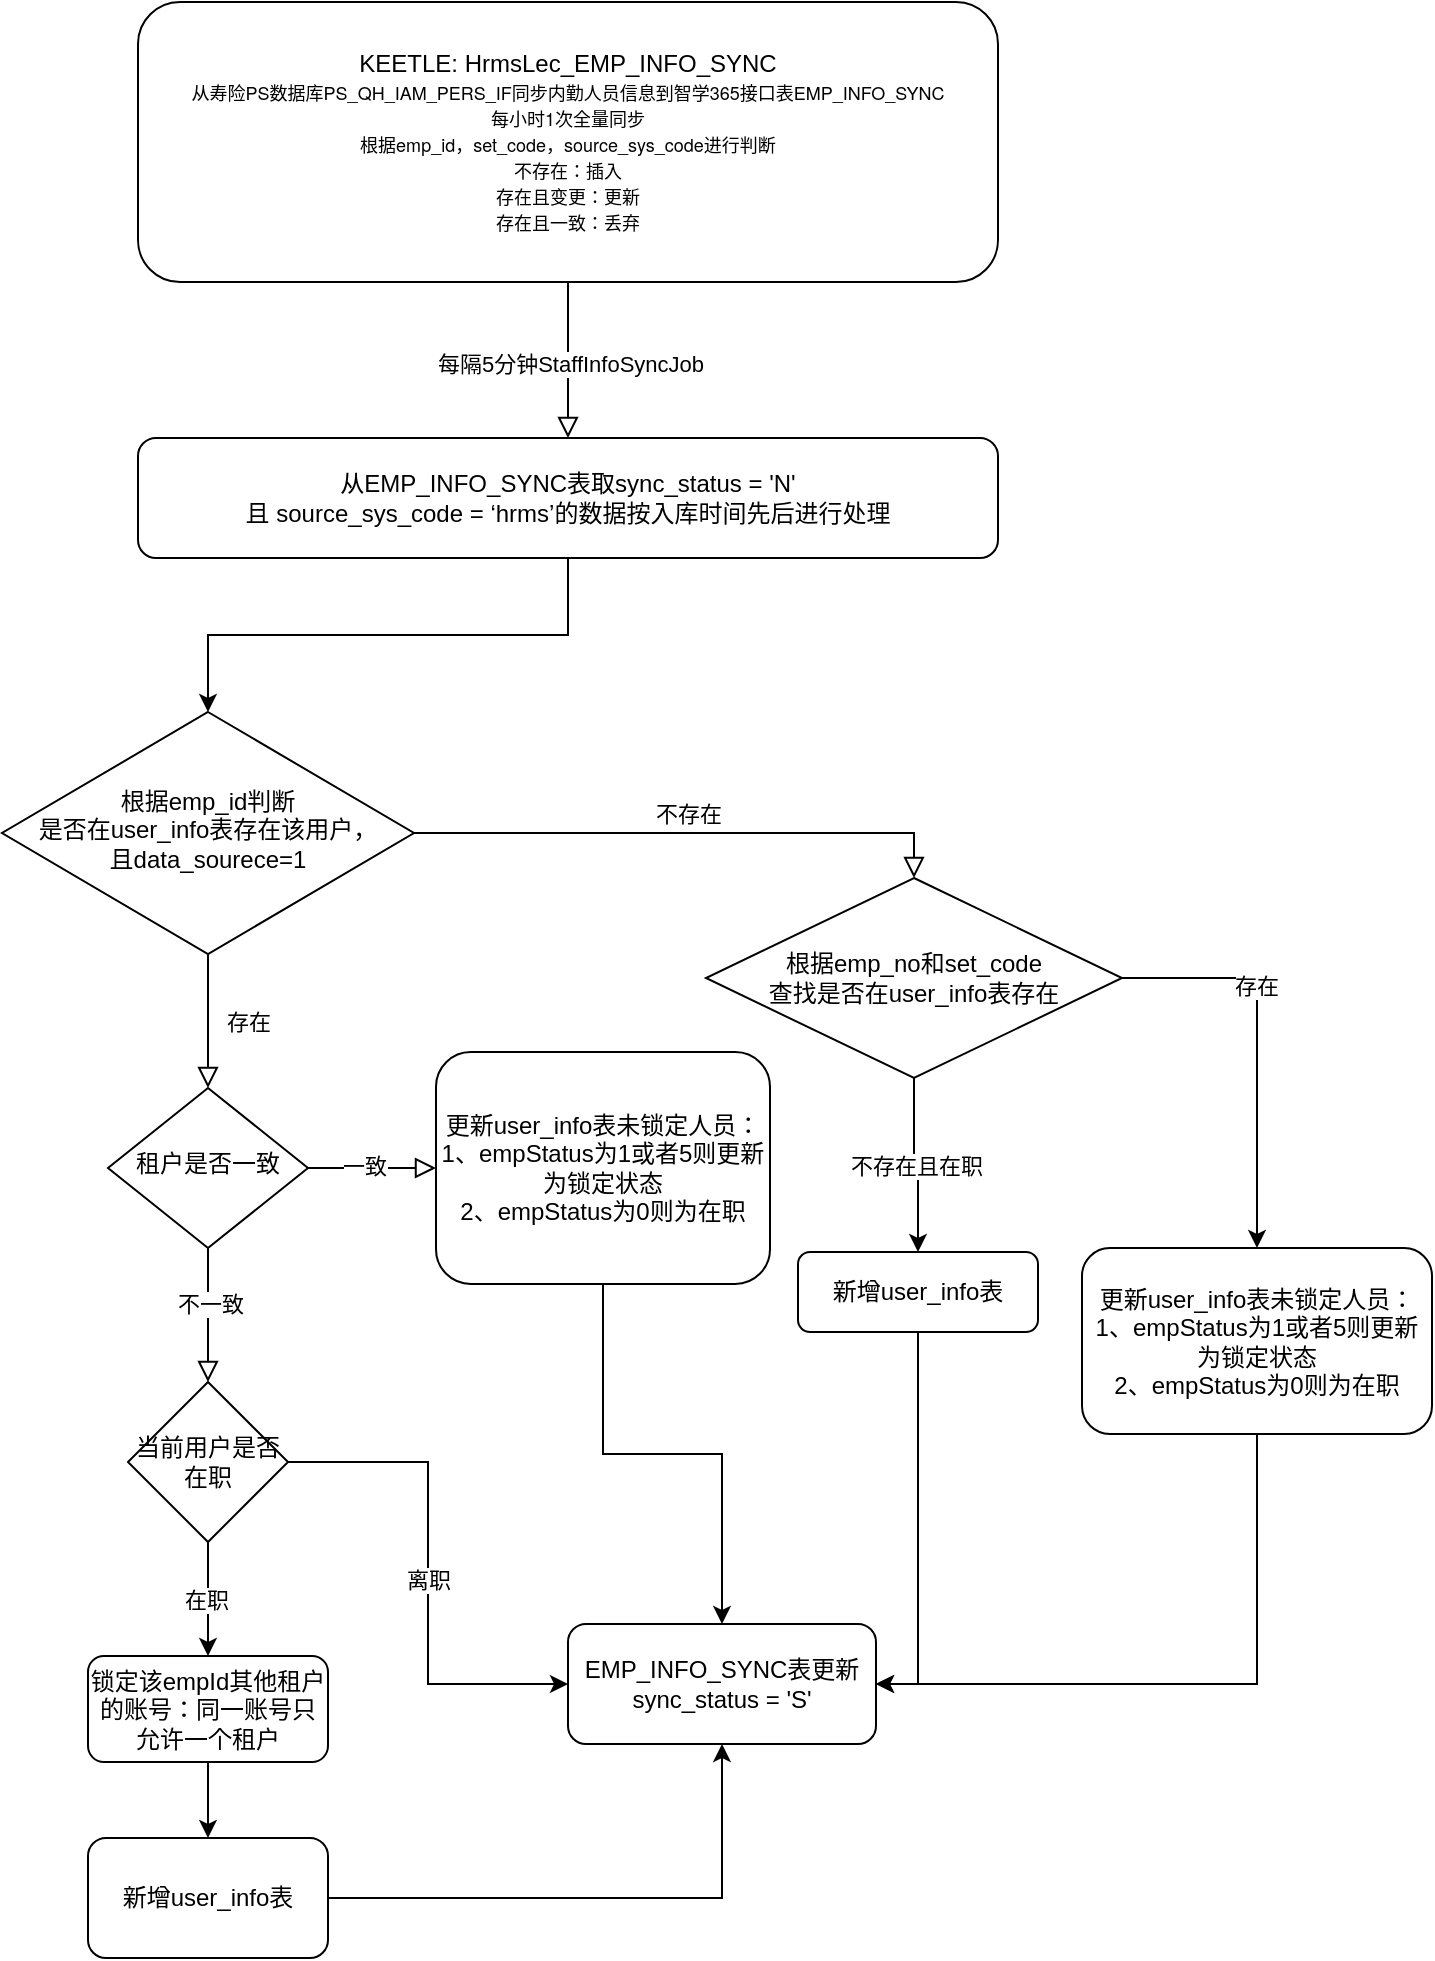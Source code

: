 <mxfile version="17.2.4" type="github">
  <diagram id="C5RBs43oDa-KdzZeNtuy" name="员工hrms同步流程">
    <mxGraphModel dx="1186" dy="739" grid="0" gridSize="10" guides="1" tooltips="1" connect="1" arrows="1" fold="1" page="1" pageScale="1" pageWidth="827" pageHeight="1169" math="0" shadow="0">
      <root>
        <mxCell id="WIyWlLk6GJQsqaUBKTNV-0" />
        <mxCell id="WIyWlLk6GJQsqaUBKTNV-1" parent="WIyWlLk6GJQsqaUBKTNV-0" />
        <mxCell id="WIyWlLk6GJQsqaUBKTNV-2" value="" style="rounded=0;html=1;jettySize=auto;orthogonalLoop=1;fontSize=11;endArrow=block;endFill=0;endSize=8;strokeWidth=1;shadow=0;labelBackgroundColor=none;edgeStyle=orthogonalEdgeStyle;entryX=0.5;entryY=0;entryDx=0;entryDy=0;" parent="WIyWlLk6GJQsqaUBKTNV-1" source="WIyWlLk6GJQsqaUBKTNV-3" target="9_jM3iiqcL8lOvuprvXK-1" edge="1">
          <mxGeometry relative="1" as="geometry" />
        </mxCell>
        <mxCell id="9_jM3iiqcL8lOvuprvXK-0" value="每隔5分钟StaffInfoSyncJob" style="edgeLabel;html=1;align=center;verticalAlign=middle;resizable=0;points=[];" vertex="1" connectable="0" parent="WIyWlLk6GJQsqaUBKTNV-2">
          <mxGeometry x="0.034" y="1" relative="1" as="geometry">
            <mxPoint as="offset" />
          </mxGeometry>
        </mxCell>
        <mxCell id="WIyWlLk6GJQsqaUBKTNV-3" value="KEETLE: HrmsLec_EMP_INFO_SYNC&lt;br&gt;&lt;p class=&quot;p1&quot; style=&quot;margin: 0px ; font-stretch: normal ; font-size: 9px ; line-height: normal ; font-family: &amp;#34;helvetica neue&amp;#34;&quot;&gt;从寿险PS数据库PS_QH_IAM_PERS_IF同步内勤人员信息到智学365接口表EMP_INFO_SYNC&lt;/p&gt;&lt;p class=&quot;p1&quot; style=&quot;margin: 0px ; font-stretch: normal ; font-size: 9px ; line-height: normal ; font-family: &amp;#34;helvetica neue&amp;#34;&quot;&gt;每小时1次全量同步&lt;/p&gt;&lt;p class=&quot;p1&quot; style=&quot;margin: 0px ; font-stretch: normal ; font-size: 9px ; line-height: normal ; font-family: &amp;#34;helvetica neue&amp;#34;&quot;&gt;根据emp_id，set_code，source_sys_code进行判断&lt;/p&gt;&lt;p class=&quot;p1&quot; style=&quot;margin: 0px ; font-stretch: normal ; font-size: 9px ; line-height: normal ; font-family: &amp;#34;helvetica neue&amp;#34;&quot;&gt;不存在：插入&lt;/p&gt;&lt;p class=&quot;p1&quot; style=&quot;margin: 0px ; font-stretch: normal ; font-size: 9px ; line-height: normal ; font-family: &amp;#34;helvetica neue&amp;#34;&quot;&gt;存在且变更：更新&lt;/p&gt;&lt;p class=&quot;p1&quot; style=&quot;margin: 0px ; font-stretch: normal ; font-size: 9px ; line-height: normal ; font-family: &amp;#34;helvetica neue&amp;#34;&quot;&gt;存在且一致：丢弃&lt;/p&gt;" style="rounded=1;whiteSpace=wrap;html=1;fontSize=12;glass=0;strokeWidth=1;shadow=0;" parent="WIyWlLk6GJQsqaUBKTNV-1" vertex="1">
          <mxGeometry x="160" y="20" width="430" height="140" as="geometry" />
        </mxCell>
        <mxCell id="WIyWlLk6GJQsqaUBKTNV-4" value="存在" style="rounded=0;html=1;jettySize=auto;orthogonalLoop=1;fontSize=11;endArrow=block;endFill=0;endSize=8;strokeWidth=1;shadow=0;labelBackgroundColor=none;edgeStyle=orthogonalEdgeStyle;" parent="WIyWlLk6GJQsqaUBKTNV-1" source="WIyWlLk6GJQsqaUBKTNV-6" target="WIyWlLk6GJQsqaUBKTNV-10" edge="1">
          <mxGeometry y="20" relative="1" as="geometry">
            <mxPoint as="offset" />
          </mxGeometry>
        </mxCell>
        <mxCell id="WIyWlLk6GJQsqaUBKTNV-5" value="不存在" style="edgeStyle=orthogonalEdgeStyle;rounded=0;html=1;jettySize=auto;orthogonalLoop=1;fontSize=11;endArrow=block;endFill=0;endSize=8;strokeWidth=1;shadow=0;labelBackgroundColor=none;entryX=0.5;entryY=0;entryDx=0;entryDy=0;" parent="WIyWlLk6GJQsqaUBKTNV-1" source="WIyWlLk6GJQsqaUBKTNV-6" target="9_jM3iiqcL8lOvuprvXK-3" edge="1">
          <mxGeometry y="10" relative="1" as="geometry">
            <mxPoint as="offset" />
          </mxGeometry>
        </mxCell>
        <mxCell id="WIyWlLk6GJQsqaUBKTNV-6" value="根据emp_id判断&lt;br&gt;是否在user_info表存在该用户，&lt;br&gt;且data_sourece=1" style="rhombus;whiteSpace=wrap;html=1;shadow=0;fontFamily=Helvetica;fontSize=12;align=center;strokeWidth=1;spacing=6;spacingTop=-4;" parent="WIyWlLk6GJQsqaUBKTNV-1" vertex="1">
          <mxGeometry x="92" y="375" width="206" height="121" as="geometry" />
        </mxCell>
        <mxCell id="9_jM3iiqcL8lOvuprvXK-31" style="edgeStyle=orthogonalEdgeStyle;rounded=0;orthogonalLoop=1;jettySize=auto;html=1;exitX=0.5;exitY=1;exitDx=0;exitDy=0;entryX=1;entryY=0.5;entryDx=0;entryDy=0;" edge="1" parent="WIyWlLk6GJQsqaUBKTNV-1" source="WIyWlLk6GJQsqaUBKTNV-7" target="9_jM3iiqcL8lOvuprvXK-22">
          <mxGeometry relative="1" as="geometry">
            <mxPoint x="580" y="824" as="targetPoint" />
          </mxGeometry>
        </mxCell>
        <mxCell id="WIyWlLk6GJQsqaUBKTNV-7" value="新增user_info表" style="rounded=1;whiteSpace=wrap;html=1;fontSize=12;glass=0;strokeWidth=1;shadow=0;" parent="WIyWlLk6GJQsqaUBKTNV-1" vertex="1">
          <mxGeometry x="490" y="645" width="120" height="40" as="geometry" />
        </mxCell>
        <mxCell id="WIyWlLk6GJQsqaUBKTNV-8" value="" style="rounded=0;html=1;jettySize=auto;orthogonalLoop=1;fontSize=11;endArrow=block;endFill=0;endSize=8;strokeWidth=1;shadow=0;labelBackgroundColor=none;edgeStyle=orthogonalEdgeStyle;entryX=0.5;entryY=0;entryDx=0;entryDy=0;" parent="WIyWlLk6GJQsqaUBKTNV-1" source="WIyWlLk6GJQsqaUBKTNV-10" target="9_jM3iiqcL8lOvuprvXK-9" edge="1">
          <mxGeometry x="0.333" y="20" relative="1" as="geometry">
            <mxPoint as="offset" />
          </mxGeometry>
        </mxCell>
        <mxCell id="9_jM3iiqcL8lOvuprvXK-13" value="不一致" style="edgeLabel;html=1;align=center;verticalAlign=middle;resizable=0;points=[];" vertex="1" connectable="0" parent="WIyWlLk6GJQsqaUBKTNV-8">
          <mxGeometry x="-0.18" y="1" relative="1" as="geometry">
            <mxPoint as="offset" />
          </mxGeometry>
        </mxCell>
        <mxCell id="WIyWlLk6GJQsqaUBKTNV-9" value="" style="edgeStyle=orthogonalEdgeStyle;rounded=0;html=1;jettySize=auto;orthogonalLoop=1;fontSize=11;endArrow=block;endFill=0;endSize=8;strokeWidth=1;shadow=0;labelBackgroundColor=none;" parent="WIyWlLk6GJQsqaUBKTNV-1" source="WIyWlLk6GJQsqaUBKTNV-10" target="WIyWlLk6GJQsqaUBKTNV-12" edge="1">
          <mxGeometry y="10" relative="1" as="geometry">
            <mxPoint as="offset" />
          </mxGeometry>
        </mxCell>
        <mxCell id="9_jM3iiqcL8lOvuprvXK-12" value="一致" style="edgeLabel;html=1;align=center;verticalAlign=middle;resizable=0;points=[];" vertex="1" connectable="0" parent="WIyWlLk6GJQsqaUBKTNV-9">
          <mxGeometry x="-0.12" y="1" relative="1" as="geometry">
            <mxPoint as="offset" />
          </mxGeometry>
        </mxCell>
        <mxCell id="WIyWlLk6GJQsqaUBKTNV-10" value="租户是否一致" style="rhombus;whiteSpace=wrap;html=1;shadow=0;fontFamily=Helvetica;fontSize=12;align=center;strokeWidth=1;spacing=6;spacingTop=-4;" parent="WIyWlLk6GJQsqaUBKTNV-1" vertex="1">
          <mxGeometry x="145" y="563" width="100" height="80" as="geometry" />
        </mxCell>
        <mxCell id="WIyWlLk6GJQsqaUBKTNV-11" value="锁定该empId其他租户的账号：同一账号只允许一个租户" style="rounded=1;whiteSpace=wrap;html=1;fontSize=12;glass=0;strokeWidth=1;shadow=0;" parent="WIyWlLk6GJQsqaUBKTNV-1" vertex="1">
          <mxGeometry x="135" y="847" width="120" height="53" as="geometry" />
        </mxCell>
        <mxCell id="9_jM3iiqcL8lOvuprvXK-30" style="edgeStyle=orthogonalEdgeStyle;rounded=0;orthogonalLoop=1;jettySize=auto;html=1;exitX=0.5;exitY=1;exitDx=0;exitDy=0;" edge="1" parent="WIyWlLk6GJQsqaUBKTNV-1" source="WIyWlLk6GJQsqaUBKTNV-12" target="9_jM3iiqcL8lOvuprvXK-22">
          <mxGeometry relative="1" as="geometry" />
        </mxCell>
        <mxCell id="WIyWlLk6GJQsqaUBKTNV-12" value="更新user_info表未锁定人员：&lt;br&gt;1、empStatus为1或者5则更新为锁定状态&lt;br&gt;2、empStatus为0则为在职" style="rounded=1;whiteSpace=wrap;html=1;fontSize=12;glass=0;strokeWidth=1;shadow=0;" parent="WIyWlLk6GJQsqaUBKTNV-1" vertex="1">
          <mxGeometry x="309" y="545" width="167" height="116" as="geometry" />
        </mxCell>
        <mxCell id="9_jM3iiqcL8lOvuprvXK-2" style="edgeStyle=orthogonalEdgeStyle;rounded=0;orthogonalLoop=1;jettySize=auto;html=1;exitX=0.5;exitY=1;exitDx=0;exitDy=0;entryX=0.5;entryY=0;entryDx=0;entryDy=0;" edge="1" parent="WIyWlLk6GJQsqaUBKTNV-1" source="9_jM3iiqcL8lOvuprvXK-1" target="WIyWlLk6GJQsqaUBKTNV-6">
          <mxGeometry relative="1" as="geometry" />
        </mxCell>
        <mxCell id="9_jM3iiqcL8lOvuprvXK-1" value="从EMP_INFO_SYNC表取sync_status = &#39;N&#39; &lt;br&gt;且 source_sys_code = ‘hrms’的数据按入库时间先后进行处理" style="rounded=1;whiteSpace=wrap;html=1;" vertex="1" parent="WIyWlLk6GJQsqaUBKTNV-1">
          <mxGeometry x="160" y="238" width="430" height="60" as="geometry" />
        </mxCell>
        <mxCell id="9_jM3iiqcL8lOvuprvXK-4" value="不存在且在职" style="edgeStyle=orthogonalEdgeStyle;rounded=0;orthogonalLoop=1;jettySize=auto;html=1;exitX=0.5;exitY=1;exitDx=0;exitDy=0;entryX=0.5;entryY=0;entryDx=0;entryDy=0;" edge="1" parent="WIyWlLk6GJQsqaUBKTNV-1" source="9_jM3iiqcL8lOvuprvXK-3" target="WIyWlLk6GJQsqaUBKTNV-7">
          <mxGeometry relative="1" as="geometry" />
        </mxCell>
        <mxCell id="9_jM3iiqcL8lOvuprvXK-6" style="edgeStyle=orthogonalEdgeStyle;rounded=0;orthogonalLoop=1;jettySize=auto;html=1;exitX=1;exitY=0.5;exitDx=0;exitDy=0;entryX=0.5;entryY=0;entryDx=0;entryDy=0;" edge="1" parent="WIyWlLk6GJQsqaUBKTNV-1" source="9_jM3iiqcL8lOvuprvXK-3" target="9_jM3iiqcL8lOvuprvXK-5">
          <mxGeometry relative="1" as="geometry" />
        </mxCell>
        <mxCell id="9_jM3iiqcL8lOvuprvXK-20" value="存在" style="edgeLabel;html=1;align=center;verticalAlign=middle;resizable=0;points=[];" vertex="1" connectable="0" parent="9_jM3iiqcL8lOvuprvXK-6">
          <mxGeometry x="-0.342" y="-3" relative="1" as="geometry">
            <mxPoint y="1" as="offset" />
          </mxGeometry>
        </mxCell>
        <mxCell id="9_jM3iiqcL8lOvuprvXK-3" value="根据emp_no和set_code&lt;br&gt;查找是否在user_info表存在" style="rhombus;whiteSpace=wrap;html=1;" vertex="1" parent="WIyWlLk6GJQsqaUBKTNV-1">
          <mxGeometry x="444" y="458" width="208" height="100" as="geometry" />
        </mxCell>
        <mxCell id="9_jM3iiqcL8lOvuprvXK-32" style="edgeStyle=orthogonalEdgeStyle;rounded=0;orthogonalLoop=1;jettySize=auto;html=1;exitX=0.5;exitY=1;exitDx=0;exitDy=0;entryX=1;entryY=0.5;entryDx=0;entryDy=0;" edge="1" parent="WIyWlLk6GJQsqaUBKTNV-1" source="9_jM3iiqcL8lOvuprvXK-5" target="9_jM3iiqcL8lOvuprvXK-22">
          <mxGeometry relative="1" as="geometry" />
        </mxCell>
        <mxCell id="9_jM3iiqcL8lOvuprvXK-5" value="更新user_info表未锁定人员：&lt;br&gt;1、empStatus为1或者5则更新为锁定状态&lt;br&gt;2、empStatus为0则为在职" style="rounded=1;whiteSpace=wrap;html=1;fontSize=12;glass=0;strokeWidth=1;shadow=0;" vertex="1" parent="WIyWlLk6GJQsqaUBKTNV-1">
          <mxGeometry x="632" y="643" width="175" height="93" as="geometry" />
        </mxCell>
        <mxCell id="9_jM3iiqcL8lOvuprvXK-14" value="" style="edgeStyle=orthogonalEdgeStyle;rounded=0;orthogonalLoop=1;jettySize=auto;html=1;" edge="1" parent="WIyWlLk6GJQsqaUBKTNV-1" source="9_jM3iiqcL8lOvuprvXK-9" target="WIyWlLk6GJQsqaUBKTNV-11">
          <mxGeometry relative="1" as="geometry" />
        </mxCell>
        <mxCell id="9_jM3iiqcL8lOvuprvXK-15" value="在职" style="edgeLabel;html=1;align=center;verticalAlign=middle;resizable=0;points=[];" vertex="1" connectable="0" parent="9_jM3iiqcL8lOvuprvXK-14">
          <mxGeometry x="-0.009" y="-1" relative="1" as="geometry">
            <mxPoint y="1" as="offset" />
          </mxGeometry>
        </mxCell>
        <mxCell id="9_jM3iiqcL8lOvuprvXK-19" value="" style="edgeStyle=orthogonalEdgeStyle;rounded=0;orthogonalLoop=1;jettySize=auto;html=1;exitX=0.5;exitY=1;exitDx=0;exitDy=0;" edge="1" parent="WIyWlLk6GJQsqaUBKTNV-1" source="WIyWlLk6GJQsqaUBKTNV-11" target="9_jM3iiqcL8lOvuprvXK-18">
          <mxGeometry relative="1" as="geometry" />
        </mxCell>
        <mxCell id="9_jM3iiqcL8lOvuprvXK-28" value="" style="edgeStyle=orthogonalEdgeStyle;rounded=0;orthogonalLoop=1;jettySize=auto;html=1;entryX=0;entryY=0.5;entryDx=0;entryDy=0;" edge="1" parent="WIyWlLk6GJQsqaUBKTNV-1" source="9_jM3iiqcL8lOvuprvXK-9" target="9_jM3iiqcL8lOvuprvXK-22">
          <mxGeometry relative="1" as="geometry">
            <mxPoint x="321" y="750" as="targetPoint" />
          </mxGeometry>
        </mxCell>
        <mxCell id="9_jM3iiqcL8lOvuprvXK-29" value="离职" style="edgeLabel;html=1;align=center;verticalAlign=middle;resizable=0;points=[];" vertex="1" connectable="0" parent="9_jM3iiqcL8lOvuprvXK-28">
          <mxGeometry x="0.023" relative="1" as="geometry">
            <mxPoint as="offset" />
          </mxGeometry>
        </mxCell>
        <mxCell id="9_jM3iiqcL8lOvuprvXK-9" value="当前用户是否在职" style="rhombus;whiteSpace=wrap;html=1;" vertex="1" parent="WIyWlLk6GJQsqaUBKTNV-1">
          <mxGeometry x="155" y="710" width="80" height="80" as="geometry" />
        </mxCell>
        <mxCell id="9_jM3iiqcL8lOvuprvXK-23" value="" style="edgeStyle=orthogonalEdgeStyle;rounded=0;orthogonalLoop=1;jettySize=auto;html=1;" edge="1" parent="WIyWlLk6GJQsqaUBKTNV-1" source="9_jM3iiqcL8lOvuprvXK-18" target="9_jM3iiqcL8lOvuprvXK-22">
          <mxGeometry relative="1" as="geometry" />
        </mxCell>
        <mxCell id="9_jM3iiqcL8lOvuprvXK-18" value="&lt;span&gt;新增user_info表&lt;/span&gt;" style="rounded=1;whiteSpace=wrap;html=1;" vertex="1" parent="WIyWlLk6GJQsqaUBKTNV-1">
          <mxGeometry x="135" y="938" width="120" height="60" as="geometry" />
        </mxCell>
        <mxCell id="9_jM3iiqcL8lOvuprvXK-22" value="&lt;span&gt;EMP_INFO_SYNC表更新sync_status = &#39;S&#39;&lt;/span&gt;" style="whiteSpace=wrap;html=1;rounded=1;" vertex="1" parent="WIyWlLk6GJQsqaUBKTNV-1">
          <mxGeometry x="375" y="831" width="154" height="60" as="geometry" />
        </mxCell>
      </root>
    </mxGraphModel>
  </diagram>
</mxfile>
